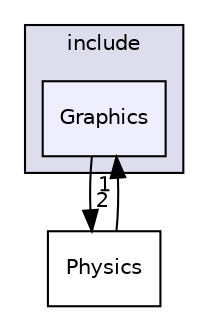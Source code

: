 digraph "include/Graphics" {
  compound=true
  node [ fontsize="10", fontname="Helvetica"];
  edge [ labelfontsize="10", labelfontname="Helvetica"];
  subgraph clusterdir_d44c64559bbebec7f509842c48db8b23 {
    graph [ bgcolor="#ddddee", pencolor="black", label="include" fontname="Helvetica", fontsize="10", URL="dir_d44c64559bbebec7f509842c48db8b23.html"]
  dir_b43dbc6878c2b5c121b79d76cc4886e7 [shape=box, label="Graphics", style="filled", fillcolor="#eeeeff", pencolor="black", URL="dir_b43dbc6878c2b5c121b79d76cc4886e7.html"];
  }
  dir_cb0495686ad0971a39d9b806550be749 [shape=box label="Physics" URL="dir_cb0495686ad0971a39d9b806550be749.html"];
  dir_b43dbc6878c2b5c121b79d76cc4886e7->dir_cb0495686ad0971a39d9b806550be749 [headlabel="2", labeldistance=1.5 headhref="dir_000007_000008.html"];
  dir_cb0495686ad0971a39d9b806550be749->dir_b43dbc6878c2b5c121b79d76cc4886e7 [headlabel="1", labeldistance=1.5 headhref="dir_000008_000007.html"];
}
